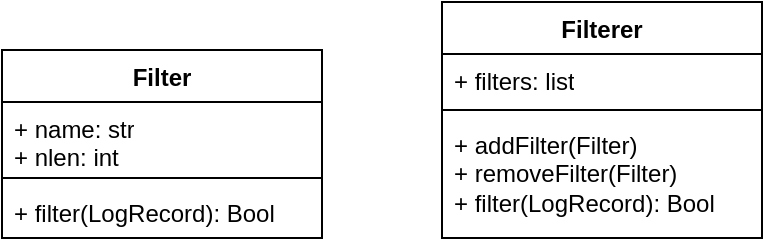 <mxfile version="21.1.9" type="github">
  <diagram name="第 1 页" id="rEtoCG68G-mZKwzv9lBi">
    <mxGraphModel dx="1050" dy="541" grid="1" gridSize="10" guides="1" tooltips="1" connect="1" arrows="1" fold="1" page="1" pageScale="1" pageWidth="827" pageHeight="1169" math="0" shadow="0">
      <root>
        <mxCell id="0" />
        <mxCell id="1" parent="0" />
        <mxCell id="qH_PQWE1bIo5KxdMD_qR-6" value="Filter" style="swimlane;fontStyle=1;align=center;verticalAlign=top;childLayout=stackLayout;horizontal=1;startSize=26;horizontalStack=0;resizeParent=1;resizeParentMax=0;resizeLast=0;collapsible=1;marginBottom=0;whiteSpace=wrap;html=1;" vertex="1" parent="1">
          <mxGeometry x="80" y="90" width="160" height="94" as="geometry" />
        </mxCell>
        <mxCell id="qH_PQWE1bIo5KxdMD_qR-7" value="+ name: str&lt;br&gt;+ nlen: int" style="text;strokeColor=none;fillColor=none;align=left;verticalAlign=top;spacingLeft=4;spacingRight=4;overflow=hidden;rotatable=0;points=[[0,0.5],[1,0.5]];portConstraint=eastwest;whiteSpace=wrap;html=1;" vertex="1" parent="qH_PQWE1bIo5KxdMD_qR-6">
          <mxGeometry y="26" width="160" height="34" as="geometry" />
        </mxCell>
        <mxCell id="qH_PQWE1bIo5KxdMD_qR-8" value="" style="line;strokeWidth=1;fillColor=none;align=left;verticalAlign=middle;spacingTop=-1;spacingLeft=3;spacingRight=3;rotatable=0;labelPosition=right;points=[];portConstraint=eastwest;strokeColor=inherit;" vertex="1" parent="qH_PQWE1bIo5KxdMD_qR-6">
          <mxGeometry y="60" width="160" height="8" as="geometry" />
        </mxCell>
        <mxCell id="qH_PQWE1bIo5KxdMD_qR-9" value="+ filter(LogRecord): Bool" style="text;strokeColor=none;fillColor=none;align=left;verticalAlign=top;spacingLeft=4;spacingRight=4;overflow=hidden;rotatable=0;points=[[0,0.5],[1,0.5]];portConstraint=eastwest;whiteSpace=wrap;html=1;" vertex="1" parent="qH_PQWE1bIo5KxdMD_qR-6">
          <mxGeometry y="68" width="160" height="26" as="geometry" />
        </mxCell>
        <mxCell id="qH_PQWE1bIo5KxdMD_qR-11" value="Filterer" style="swimlane;fontStyle=1;align=center;verticalAlign=top;childLayout=stackLayout;horizontal=1;startSize=26;horizontalStack=0;resizeParent=1;resizeParentMax=0;resizeLast=0;collapsible=1;marginBottom=0;whiteSpace=wrap;html=1;" vertex="1" parent="1">
          <mxGeometry x="300" y="66" width="160" height="118" as="geometry" />
        </mxCell>
        <mxCell id="qH_PQWE1bIo5KxdMD_qR-12" value="+ filters: list" style="text;strokeColor=none;fillColor=none;align=left;verticalAlign=top;spacingLeft=4;spacingRight=4;overflow=hidden;rotatable=0;points=[[0,0.5],[1,0.5]];portConstraint=eastwest;whiteSpace=wrap;html=1;" vertex="1" parent="qH_PQWE1bIo5KxdMD_qR-11">
          <mxGeometry y="26" width="160" height="24" as="geometry" />
        </mxCell>
        <mxCell id="qH_PQWE1bIo5KxdMD_qR-13" value="" style="line;strokeWidth=1;fillColor=none;align=left;verticalAlign=middle;spacingTop=-1;spacingLeft=3;spacingRight=3;rotatable=0;labelPosition=right;points=[];portConstraint=eastwest;strokeColor=inherit;" vertex="1" parent="qH_PQWE1bIo5KxdMD_qR-11">
          <mxGeometry y="50" width="160" height="8" as="geometry" />
        </mxCell>
        <mxCell id="qH_PQWE1bIo5KxdMD_qR-14" value="&lt;div&gt;+ addFilter(Filter)&lt;/div&gt;&lt;div&gt;+ removeFilter(Filter)&lt;/div&gt;&lt;div&gt;+ filter(LogRecord): Bool&lt;/div&gt;" style="text;strokeColor=none;fillColor=none;align=left;verticalAlign=top;spacingLeft=4;spacingRight=4;overflow=hidden;rotatable=0;points=[[0,0.5],[1,0.5]];portConstraint=eastwest;whiteSpace=wrap;html=1;" vertex="1" parent="qH_PQWE1bIo5KxdMD_qR-11">
          <mxGeometry y="58" width="160" height="60" as="geometry" />
        </mxCell>
      </root>
    </mxGraphModel>
  </diagram>
</mxfile>
